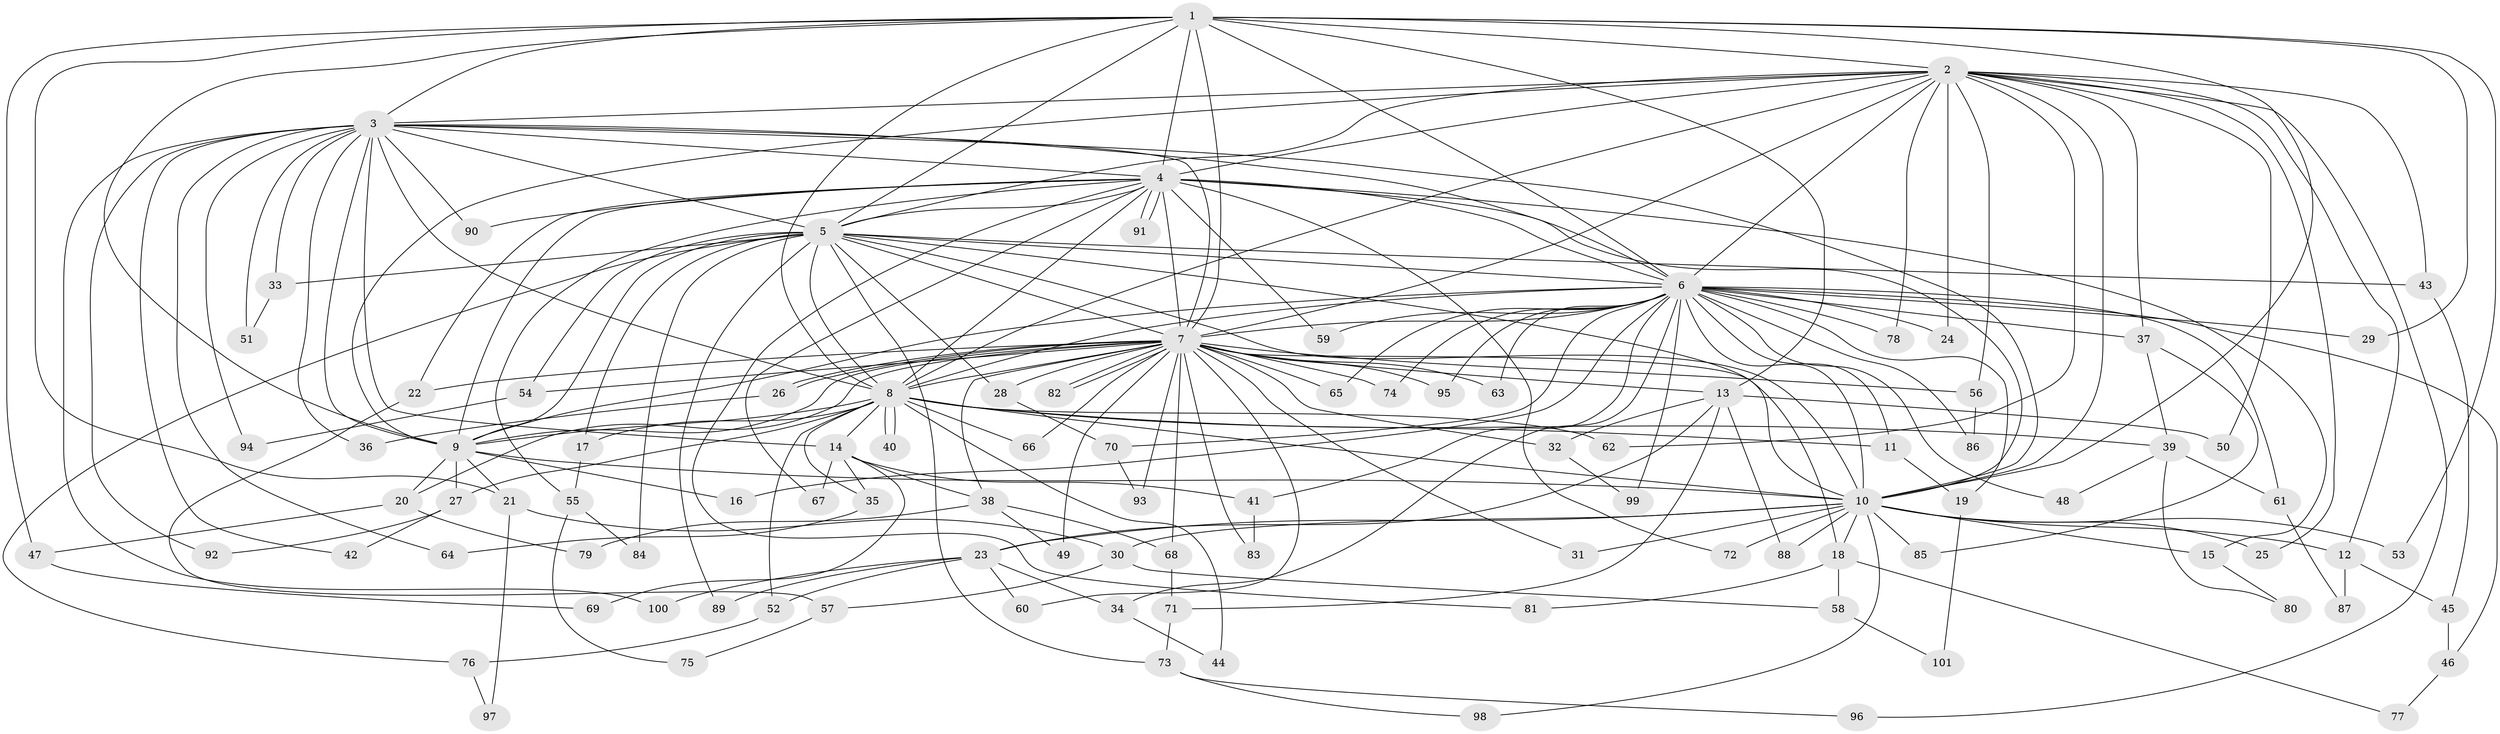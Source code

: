 // Generated by graph-tools (version 1.1) at 2025/49/03/09/25 03:49:44]
// undirected, 101 vertices, 227 edges
graph export_dot {
graph [start="1"]
  node [color=gray90,style=filled];
  1;
  2;
  3;
  4;
  5;
  6;
  7;
  8;
  9;
  10;
  11;
  12;
  13;
  14;
  15;
  16;
  17;
  18;
  19;
  20;
  21;
  22;
  23;
  24;
  25;
  26;
  27;
  28;
  29;
  30;
  31;
  32;
  33;
  34;
  35;
  36;
  37;
  38;
  39;
  40;
  41;
  42;
  43;
  44;
  45;
  46;
  47;
  48;
  49;
  50;
  51;
  52;
  53;
  54;
  55;
  56;
  57;
  58;
  59;
  60;
  61;
  62;
  63;
  64;
  65;
  66;
  67;
  68;
  69;
  70;
  71;
  72;
  73;
  74;
  75;
  76;
  77;
  78;
  79;
  80;
  81;
  82;
  83;
  84;
  85;
  86;
  87;
  88;
  89;
  90;
  91;
  92;
  93;
  94;
  95;
  96;
  97;
  98;
  99;
  100;
  101;
  1 -- 2;
  1 -- 3;
  1 -- 4;
  1 -- 5;
  1 -- 6;
  1 -- 7;
  1 -- 8;
  1 -- 9;
  1 -- 10;
  1 -- 13;
  1 -- 21;
  1 -- 29;
  1 -- 47;
  1 -- 53;
  2 -- 3;
  2 -- 4;
  2 -- 5;
  2 -- 6;
  2 -- 7;
  2 -- 8;
  2 -- 9;
  2 -- 10;
  2 -- 12;
  2 -- 24;
  2 -- 25;
  2 -- 37;
  2 -- 43;
  2 -- 50;
  2 -- 56;
  2 -- 62;
  2 -- 78;
  2 -- 96;
  3 -- 4;
  3 -- 5;
  3 -- 6;
  3 -- 7;
  3 -- 8;
  3 -- 9;
  3 -- 10;
  3 -- 14;
  3 -- 33;
  3 -- 36;
  3 -- 42;
  3 -- 51;
  3 -- 64;
  3 -- 90;
  3 -- 92;
  3 -- 94;
  3 -- 100;
  4 -- 5;
  4 -- 6;
  4 -- 7;
  4 -- 8;
  4 -- 9;
  4 -- 10;
  4 -- 15;
  4 -- 22;
  4 -- 55;
  4 -- 59;
  4 -- 67;
  4 -- 72;
  4 -- 81;
  4 -- 90;
  4 -- 91;
  4 -- 91;
  5 -- 6;
  5 -- 7;
  5 -- 8;
  5 -- 9;
  5 -- 10;
  5 -- 17;
  5 -- 18;
  5 -- 28;
  5 -- 33;
  5 -- 43;
  5 -- 54;
  5 -- 73;
  5 -- 76;
  5 -- 84;
  5 -- 89;
  6 -- 7;
  6 -- 8;
  6 -- 9;
  6 -- 10;
  6 -- 11;
  6 -- 16;
  6 -- 19;
  6 -- 24;
  6 -- 29;
  6 -- 34;
  6 -- 37;
  6 -- 41;
  6 -- 46;
  6 -- 48;
  6 -- 59;
  6 -- 61;
  6 -- 63;
  6 -- 65;
  6 -- 70;
  6 -- 74;
  6 -- 78;
  6 -- 86;
  6 -- 95;
  6 -- 99;
  7 -- 8;
  7 -- 9;
  7 -- 10;
  7 -- 13;
  7 -- 20;
  7 -- 22;
  7 -- 26;
  7 -- 26;
  7 -- 28;
  7 -- 31;
  7 -- 32;
  7 -- 38;
  7 -- 49;
  7 -- 54;
  7 -- 56;
  7 -- 60;
  7 -- 63;
  7 -- 65;
  7 -- 66;
  7 -- 68;
  7 -- 74;
  7 -- 82;
  7 -- 82;
  7 -- 83;
  7 -- 93;
  7 -- 95;
  8 -- 9;
  8 -- 10;
  8 -- 11;
  8 -- 14;
  8 -- 17;
  8 -- 27;
  8 -- 35;
  8 -- 39;
  8 -- 40;
  8 -- 40;
  8 -- 44;
  8 -- 52;
  8 -- 62;
  8 -- 66;
  9 -- 10;
  9 -- 16;
  9 -- 20;
  9 -- 21;
  9 -- 27;
  10 -- 12;
  10 -- 15;
  10 -- 18;
  10 -- 23;
  10 -- 25;
  10 -- 30;
  10 -- 31;
  10 -- 53;
  10 -- 72;
  10 -- 85;
  10 -- 88;
  10 -- 98;
  11 -- 19;
  12 -- 45;
  12 -- 87;
  13 -- 23;
  13 -- 32;
  13 -- 50;
  13 -- 71;
  13 -- 88;
  14 -- 35;
  14 -- 38;
  14 -- 41;
  14 -- 67;
  14 -- 69;
  15 -- 80;
  17 -- 55;
  18 -- 58;
  18 -- 77;
  18 -- 81;
  19 -- 101;
  20 -- 47;
  20 -- 79;
  21 -- 30;
  21 -- 97;
  22 -- 57;
  23 -- 34;
  23 -- 52;
  23 -- 60;
  23 -- 89;
  23 -- 100;
  26 -- 36;
  27 -- 42;
  27 -- 92;
  28 -- 70;
  30 -- 57;
  30 -- 58;
  32 -- 99;
  33 -- 51;
  34 -- 44;
  35 -- 64;
  37 -- 39;
  37 -- 85;
  38 -- 49;
  38 -- 68;
  38 -- 79;
  39 -- 48;
  39 -- 61;
  39 -- 80;
  41 -- 83;
  43 -- 45;
  45 -- 46;
  46 -- 77;
  47 -- 69;
  52 -- 76;
  54 -- 94;
  55 -- 75;
  55 -- 84;
  56 -- 86;
  57 -- 75;
  58 -- 101;
  61 -- 87;
  68 -- 71;
  70 -- 93;
  71 -- 73;
  73 -- 96;
  73 -- 98;
  76 -- 97;
}
